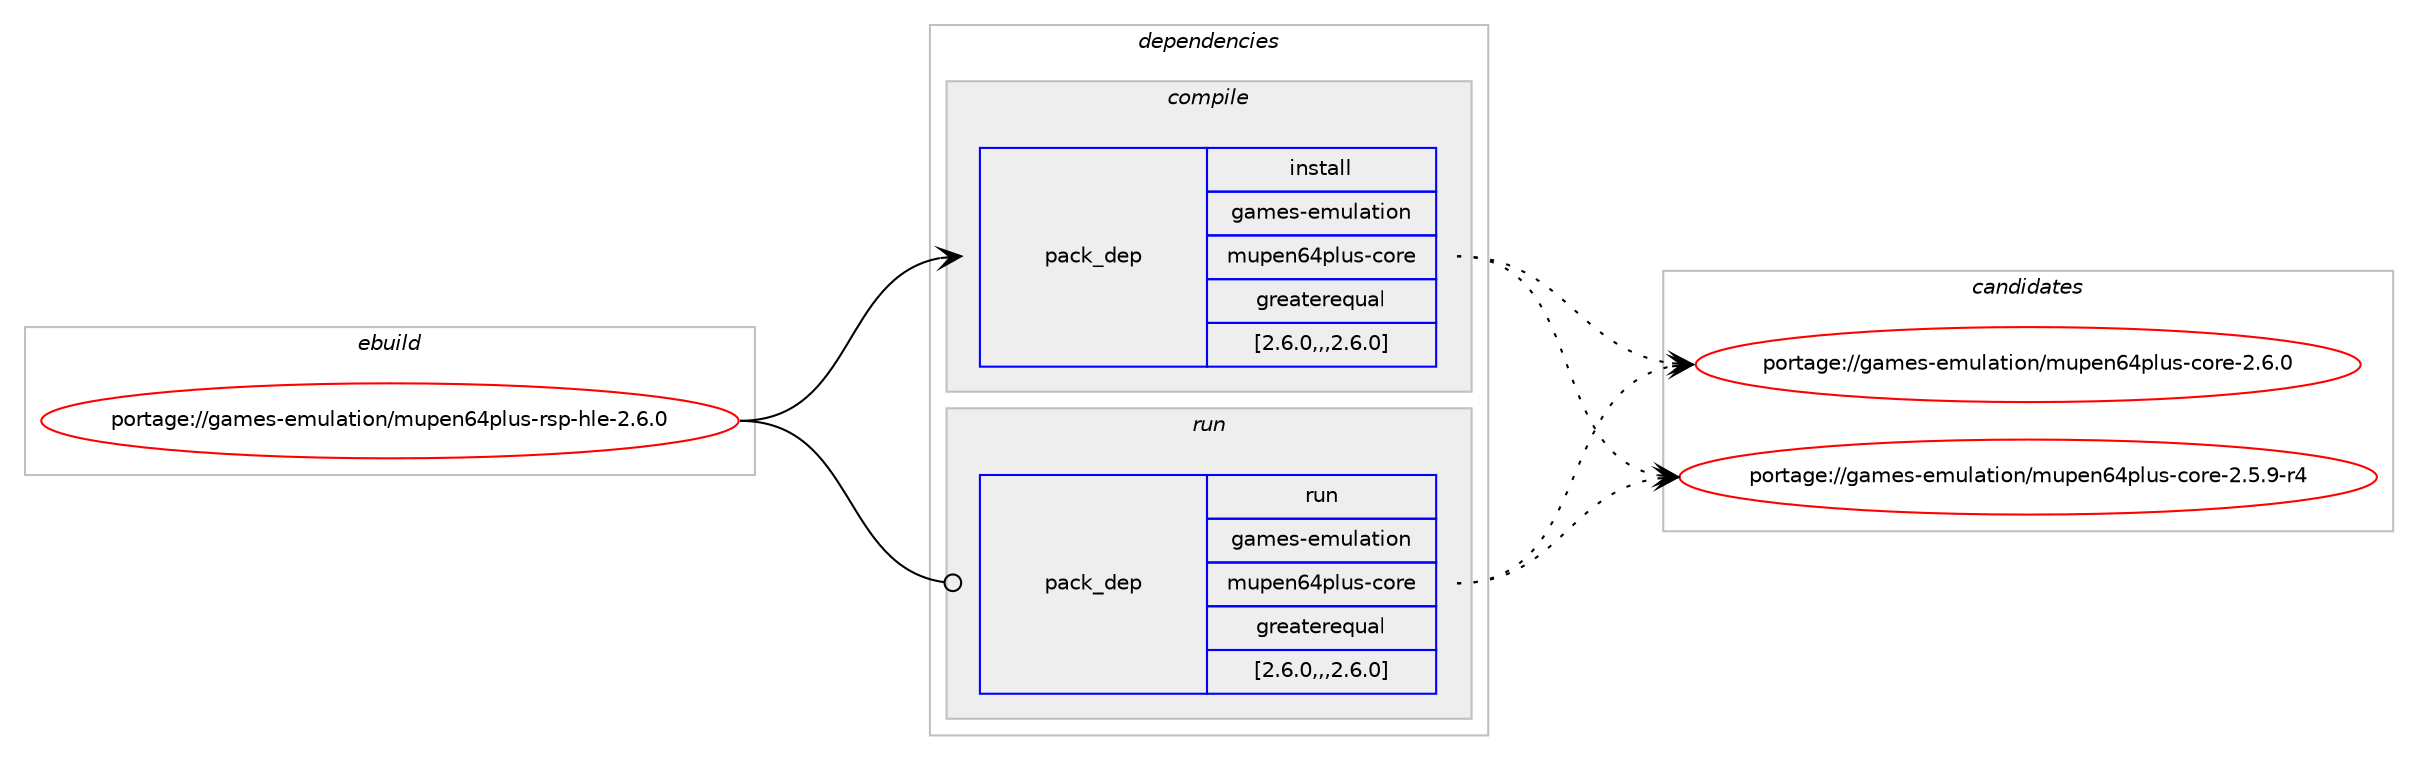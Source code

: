 digraph prolog {

# *************
# Graph options
# *************

newrank=true;
concentrate=true;
compound=true;
graph [rankdir=LR,fontname=Helvetica,fontsize=10,ranksep=1.5];#, ranksep=2.5, nodesep=0.2];
edge  [arrowhead=vee];
node  [fontname=Helvetica,fontsize=10];

# **********
# The ebuild
# **********

subgraph cluster_leftcol {
color=gray;
label=<<i>ebuild</i>>;
id [label="portage://games-emulation/mupen64plus-rsp-hle-2.6.0", color=red, width=4, href="../games-emulation/mupen64plus-rsp-hle-2.6.0.svg"];
}

# ****************
# The dependencies
# ****************

subgraph cluster_midcol {
color=gray;
label=<<i>dependencies</i>>;
subgraph cluster_compile {
fillcolor="#eeeeee";
style=filled;
label=<<i>compile</i>>;
subgraph pack524835 {
dependency724854 [label=<<TABLE BORDER="0" CELLBORDER="1" CELLSPACING="0" CELLPADDING="4" WIDTH="220"><TR><TD ROWSPAN="6" CELLPADDING="30">pack_dep</TD></TR><TR><TD WIDTH="110">install</TD></TR><TR><TD>games-emulation</TD></TR><TR><TD>mupen64plus-core</TD></TR><TR><TD>greaterequal</TD></TR><TR><TD>[2.6.0,,,2.6.0]</TD></TR></TABLE>>, shape=none, color=blue];
}
id:e -> dependency724854:w [weight=20,style="solid",arrowhead="vee"];
}
subgraph cluster_compileandrun {
fillcolor="#eeeeee";
style=filled;
label=<<i>compile and run</i>>;
}
subgraph cluster_run {
fillcolor="#eeeeee";
style=filled;
label=<<i>run</i>>;
subgraph pack524836 {
dependency724855 [label=<<TABLE BORDER="0" CELLBORDER="1" CELLSPACING="0" CELLPADDING="4" WIDTH="220"><TR><TD ROWSPAN="6" CELLPADDING="30">pack_dep</TD></TR><TR><TD WIDTH="110">run</TD></TR><TR><TD>games-emulation</TD></TR><TR><TD>mupen64plus-core</TD></TR><TR><TD>greaterequal</TD></TR><TR><TD>[2.6.0,,,2.6.0]</TD></TR></TABLE>>, shape=none, color=blue];
}
id:e -> dependency724855:w [weight=20,style="solid",arrowhead="odot"];
}
}

# **************
# The candidates
# **************

subgraph cluster_choices {
rank=same;
color=gray;
label=<<i>candidates</i>>;

subgraph choice524835 {
color=black;
nodesep=1;
choice1039710910111545101109117108971161051111104710911711210111054521121081171154599111114101455046544648 [label="portage://games-emulation/mupen64plus-core-2.6.0", color=red, width=4,href="../games-emulation/mupen64plus-core-2.6.0.svg"];
choice10397109101115451011091171089711610511111047109117112101110545211210811711545991111141014550465346574511452 [label="portage://games-emulation/mupen64plus-core-2.5.9-r4", color=red, width=4,href="../games-emulation/mupen64plus-core-2.5.9-r4.svg"];
dependency724854:e -> choice1039710910111545101109117108971161051111104710911711210111054521121081171154599111114101455046544648:w [style=dotted,weight="100"];
dependency724854:e -> choice10397109101115451011091171089711610511111047109117112101110545211210811711545991111141014550465346574511452:w [style=dotted,weight="100"];
}
subgraph choice524836 {
color=black;
nodesep=1;
choice1039710910111545101109117108971161051111104710911711210111054521121081171154599111114101455046544648 [label="portage://games-emulation/mupen64plus-core-2.6.0", color=red, width=4,href="../games-emulation/mupen64plus-core-2.6.0.svg"];
choice10397109101115451011091171089711610511111047109117112101110545211210811711545991111141014550465346574511452 [label="portage://games-emulation/mupen64plus-core-2.5.9-r4", color=red, width=4,href="../games-emulation/mupen64plus-core-2.5.9-r4.svg"];
dependency724855:e -> choice1039710910111545101109117108971161051111104710911711210111054521121081171154599111114101455046544648:w [style=dotted,weight="100"];
dependency724855:e -> choice10397109101115451011091171089711610511111047109117112101110545211210811711545991111141014550465346574511452:w [style=dotted,weight="100"];
}
}

}
